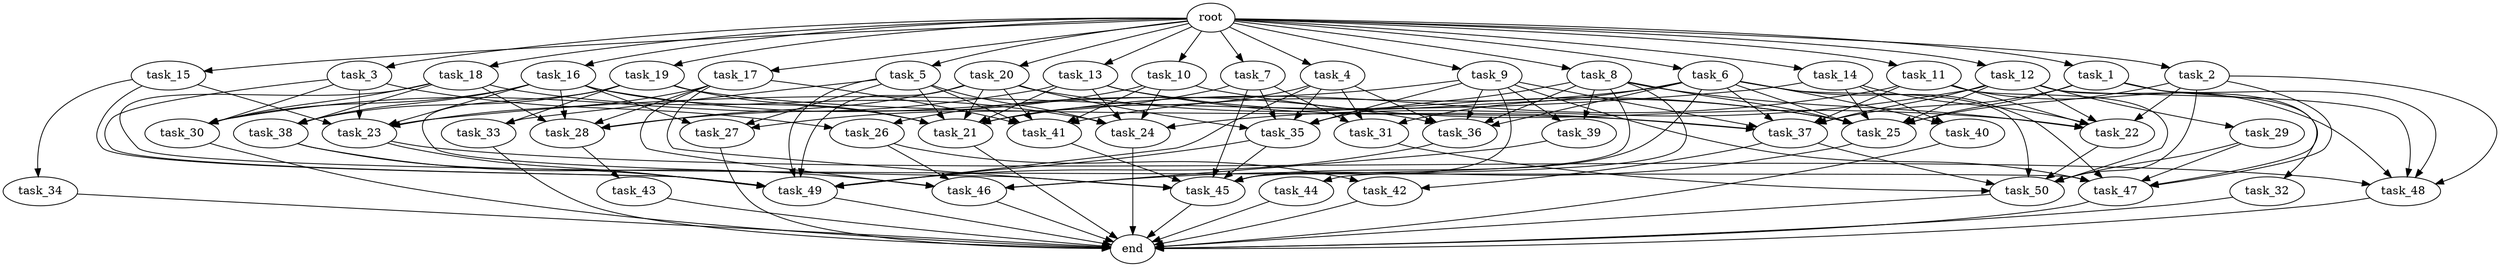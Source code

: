 digraph G {
  root [size="0.000000e+00"];
  task_1 [size="1.009492e+09"];
  task_2 [size="1.286932e+09"];
  task_3 [size="7.758680e+09"];
  task_4 [size="8.016712e+09"];
  task_5 [size="6.369780e+09"];
  task_6 [size="5.721740e+09"];
  task_7 [size="6.339482e+09"];
  task_8 [size="8.990470e+09"];
  task_9 [size="7.310366e+09"];
  task_10 [size="3.827525e+09"];
  task_11 [size="8.262772e+09"];
  task_12 [size="8.155278e+09"];
  task_13 [size="7.231540e+09"];
  task_14 [size="4.171307e+09"];
  task_15 [size="1.829539e+09"];
  task_16 [size="3.574774e+08"];
  task_17 [size="3.907470e+09"];
  task_18 [size="4.250804e+09"];
  task_19 [size="2.171445e+09"];
  task_20 [size="7.920114e+09"];
  task_21 [size="6.016654e+09"];
  task_22 [size="9.854126e+09"];
  task_23 [size="3.528718e+09"];
  task_24 [size="5.219716e+09"];
  task_25 [size="2.880201e+09"];
  task_26 [size="7.318200e+09"];
  task_27 [size="3.833225e+09"];
  task_28 [size="3.231003e+09"];
  task_29 [size="6.736293e+09"];
  task_30 [size="9.143454e+08"];
  task_31 [size="2.765876e+09"];
  task_32 [size="2.350941e+09"];
  task_33 [size="6.432407e+09"];
  task_34 [size="3.139474e+09"];
  task_35 [size="9.444053e+09"];
  task_36 [size="5.953407e+09"];
  task_37 [size="5.271002e+09"];
  task_38 [size="2.838896e+09"];
  task_39 [size="6.725953e+09"];
  task_40 [size="8.939790e+09"];
  task_41 [size="6.138217e+08"];
  task_42 [size="8.841571e+09"];
  task_43 [size="5.292667e+09"];
  task_44 [size="1.897075e+09"];
  task_45 [size="9.480713e+09"];
  task_46 [size="4.936534e+08"];
  task_47 [size="2.800918e+09"];
  task_48 [size="1.458121e+08"];
  task_49 [size="9.547674e+09"];
  task_50 [size="6.002889e+09"];
  end [size="0.000000e+00"];

  root -> task_1 [size="1.000000e-12"];
  root -> task_2 [size="1.000000e-12"];
  root -> task_3 [size="1.000000e-12"];
  root -> task_4 [size="1.000000e-12"];
  root -> task_5 [size="1.000000e-12"];
  root -> task_6 [size="1.000000e-12"];
  root -> task_7 [size="1.000000e-12"];
  root -> task_8 [size="1.000000e-12"];
  root -> task_9 [size="1.000000e-12"];
  root -> task_10 [size="1.000000e-12"];
  root -> task_11 [size="1.000000e-12"];
  root -> task_12 [size="1.000000e-12"];
  root -> task_13 [size="1.000000e-12"];
  root -> task_14 [size="1.000000e-12"];
  root -> task_15 [size="1.000000e-12"];
  root -> task_16 [size="1.000000e-12"];
  root -> task_17 [size="1.000000e-12"];
  root -> task_18 [size="1.000000e-12"];
  root -> task_19 [size="1.000000e-12"];
  root -> task_20 [size="1.000000e-12"];
  task_1 -> task_25 [size="3.600251e+07"];
  task_1 -> task_37 [size="7.530002e+07"];
  task_1 -> task_47 [size="4.668197e+07"];
  task_1 -> task_48 [size="2.916242e+06"];
  task_2 -> task_22 [size="1.642354e+08"];
  task_2 -> task_25 [size="3.600251e+07"];
  task_2 -> task_47 [size="4.668197e+07"];
  task_2 -> task_48 [size="2.916242e+06"];
  task_2 -> task_50 [size="8.575556e+07"];
  task_3 -> task_23 [size="7.057436e+07"];
  task_3 -> task_26 [size="3.659100e+08"];
  task_3 -> task_30 [size="2.285863e+07"];
  task_3 -> task_49 [size="1.060853e+08"];
  task_4 -> task_21 [size="8.595220e+07"];
  task_4 -> task_31 [size="9.219587e+07"];
  task_4 -> task_35 [size="1.888811e+08"];
  task_4 -> task_36 [size="1.190681e+08"];
  task_4 -> task_49 [size="1.060853e+08"];
  task_5 -> task_21 [size="8.595220e+07"];
  task_5 -> task_24 [size="1.043943e+08"];
  task_5 -> task_27 [size="1.277742e+08"];
  task_5 -> task_33 [size="3.216203e+08"];
  task_5 -> task_41 [size="1.227643e+07"];
  task_5 -> task_49 [size="1.060853e+08"];
  task_6 -> task_25 [size="3.600251e+07"];
  task_6 -> task_31 [size="9.219587e+07"];
  task_6 -> task_36 [size="1.190681e+08"];
  task_6 -> task_37 [size="7.530002e+07"];
  task_6 -> task_40 [size="4.469895e+08"];
  task_6 -> task_41 [size="1.227643e+07"];
  task_6 -> task_45 [size="1.185089e+08"];
  task_6 -> task_47 [size="4.668197e+07"];
  task_6 -> task_50 [size="8.575556e+07"];
  task_7 -> task_27 [size="1.277742e+08"];
  task_7 -> task_31 [size="9.219587e+07"];
  task_7 -> task_35 [size="1.888811e+08"];
  task_7 -> task_45 [size="1.185089e+08"];
  task_8 -> task_22 [size="1.642354e+08"];
  task_8 -> task_25 [size="3.600251e+07"];
  task_8 -> task_35 [size="1.888811e+08"];
  task_8 -> task_36 [size="1.190681e+08"];
  task_8 -> task_39 [size="3.362976e+08"];
  task_8 -> task_44 [size="1.897075e+08"];
  task_8 -> task_45 [size="1.185089e+08"];
  task_9 -> task_26 [size="3.659100e+08"];
  task_9 -> task_35 [size="1.888811e+08"];
  task_9 -> task_36 [size="1.190681e+08"];
  task_9 -> task_37 [size="7.530002e+07"];
  task_9 -> task_39 [size="3.362976e+08"];
  task_9 -> task_45 [size="1.185089e+08"];
  task_9 -> task_47 [size="4.668197e+07"];
  task_10 -> task_22 [size="1.642354e+08"];
  task_10 -> task_24 [size="1.043943e+08"];
  task_10 -> task_28 [size="6.462007e+07"];
  task_10 -> task_41 [size="1.227643e+07"];
  task_11 -> task_21 [size="8.595220e+07"];
  task_11 -> task_22 [size="1.642354e+08"];
  task_11 -> task_37 [size="7.530002e+07"];
  task_11 -> task_48 [size="2.916242e+06"];
  task_11 -> task_50 [size="8.575556e+07"];
  task_12 -> task_22 [size="1.642354e+08"];
  task_12 -> task_24 [size="1.043943e+08"];
  task_12 -> task_25 [size="3.600251e+07"];
  task_12 -> task_29 [size="6.736293e+08"];
  task_12 -> task_32 [size="2.350941e+08"];
  task_12 -> task_37 [size="7.530002e+07"];
  task_12 -> task_48 [size="2.916242e+06"];
  task_13 -> task_21 [size="8.595220e+07"];
  task_13 -> task_24 [size="1.043943e+08"];
  task_13 -> task_25 [size="3.600251e+07"];
  task_13 -> task_30 [size="2.285863e+07"];
  task_13 -> task_37 [size="7.530002e+07"];
  task_14 -> task_22 [size="1.642354e+08"];
  task_14 -> task_23 [size="7.057436e+07"];
  task_14 -> task_25 [size="3.600251e+07"];
  task_14 -> task_40 [size="4.469895e+08"];
  task_15 -> task_23 [size="7.057436e+07"];
  task_15 -> task_34 [size="3.139474e+08"];
  task_15 -> task_49 [size="1.060853e+08"];
  task_16 -> task_21 [size="8.595220e+07"];
  task_16 -> task_23 [size="7.057436e+07"];
  task_16 -> task_27 [size="1.277742e+08"];
  task_16 -> task_28 [size="6.462007e+07"];
  task_16 -> task_30 [size="2.285863e+07"];
  task_16 -> task_36 [size="1.190681e+08"];
  task_16 -> task_38 [size="9.462986e+07"];
  task_17 -> task_23 [size="7.057436e+07"];
  task_17 -> task_28 [size="6.462007e+07"];
  task_17 -> task_41 [size="1.227643e+07"];
  task_17 -> task_45 [size="1.185089e+08"];
  task_17 -> task_46 [size="9.873068e+06"];
  task_18 -> task_24 [size="1.043943e+08"];
  task_18 -> task_28 [size="6.462007e+07"];
  task_18 -> task_30 [size="2.285863e+07"];
  task_18 -> task_38 [size="9.462986e+07"];
  task_18 -> task_47 [size="4.668197e+07"];
  task_19 -> task_21 [size="8.595220e+07"];
  task_19 -> task_33 [size="3.216203e+08"];
  task_19 -> task_37 [size="7.530002e+07"];
  task_19 -> task_38 [size="9.462986e+07"];
  task_19 -> task_45 [size="1.185089e+08"];
  task_20 -> task_21 [size="8.595220e+07"];
  task_20 -> task_25 [size="3.600251e+07"];
  task_20 -> task_28 [size="6.462007e+07"];
  task_20 -> task_35 [size="1.888811e+08"];
  task_20 -> task_41 [size="1.227643e+07"];
  task_20 -> task_49 [size="1.060853e+08"];
  task_21 -> end [size="1.000000e-12"];
  task_22 -> task_50 [size="8.575556e+07"];
  task_23 -> task_48 [size="2.916242e+06"];
  task_23 -> task_49 [size="1.060853e+08"];
  task_24 -> end [size="1.000000e-12"];
  task_25 -> task_46 [size="9.873068e+06"];
  task_26 -> task_42 [size="4.420785e+08"];
  task_26 -> task_46 [size="9.873068e+06"];
  task_27 -> end [size="1.000000e-12"];
  task_28 -> task_43 [size="5.292667e+08"];
  task_29 -> task_47 [size="4.668197e+07"];
  task_29 -> task_50 [size="8.575556e+07"];
  task_30 -> end [size="1.000000e-12"];
  task_31 -> task_50 [size="8.575556e+07"];
  task_32 -> end [size="1.000000e-12"];
  task_33 -> end [size="1.000000e-12"];
  task_34 -> end [size="1.000000e-12"];
  task_35 -> task_45 [size="1.185089e+08"];
  task_35 -> task_49 [size="1.060853e+08"];
  task_36 -> task_49 [size="1.060853e+08"];
  task_37 -> task_42 [size="4.420785e+08"];
  task_37 -> task_50 [size="8.575556e+07"];
  task_38 -> task_46 [size="9.873068e+06"];
  task_38 -> task_49 [size="1.060853e+08"];
  task_39 -> task_46 [size="9.873068e+06"];
  task_40 -> end [size="1.000000e-12"];
  task_41 -> task_45 [size="1.185089e+08"];
  task_42 -> end [size="1.000000e-12"];
  task_43 -> end [size="1.000000e-12"];
  task_44 -> end [size="1.000000e-12"];
  task_45 -> end [size="1.000000e-12"];
  task_46 -> end [size="1.000000e-12"];
  task_47 -> end [size="1.000000e-12"];
  task_48 -> end [size="1.000000e-12"];
  task_49 -> end [size="1.000000e-12"];
  task_50 -> end [size="1.000000e-12"];
}
